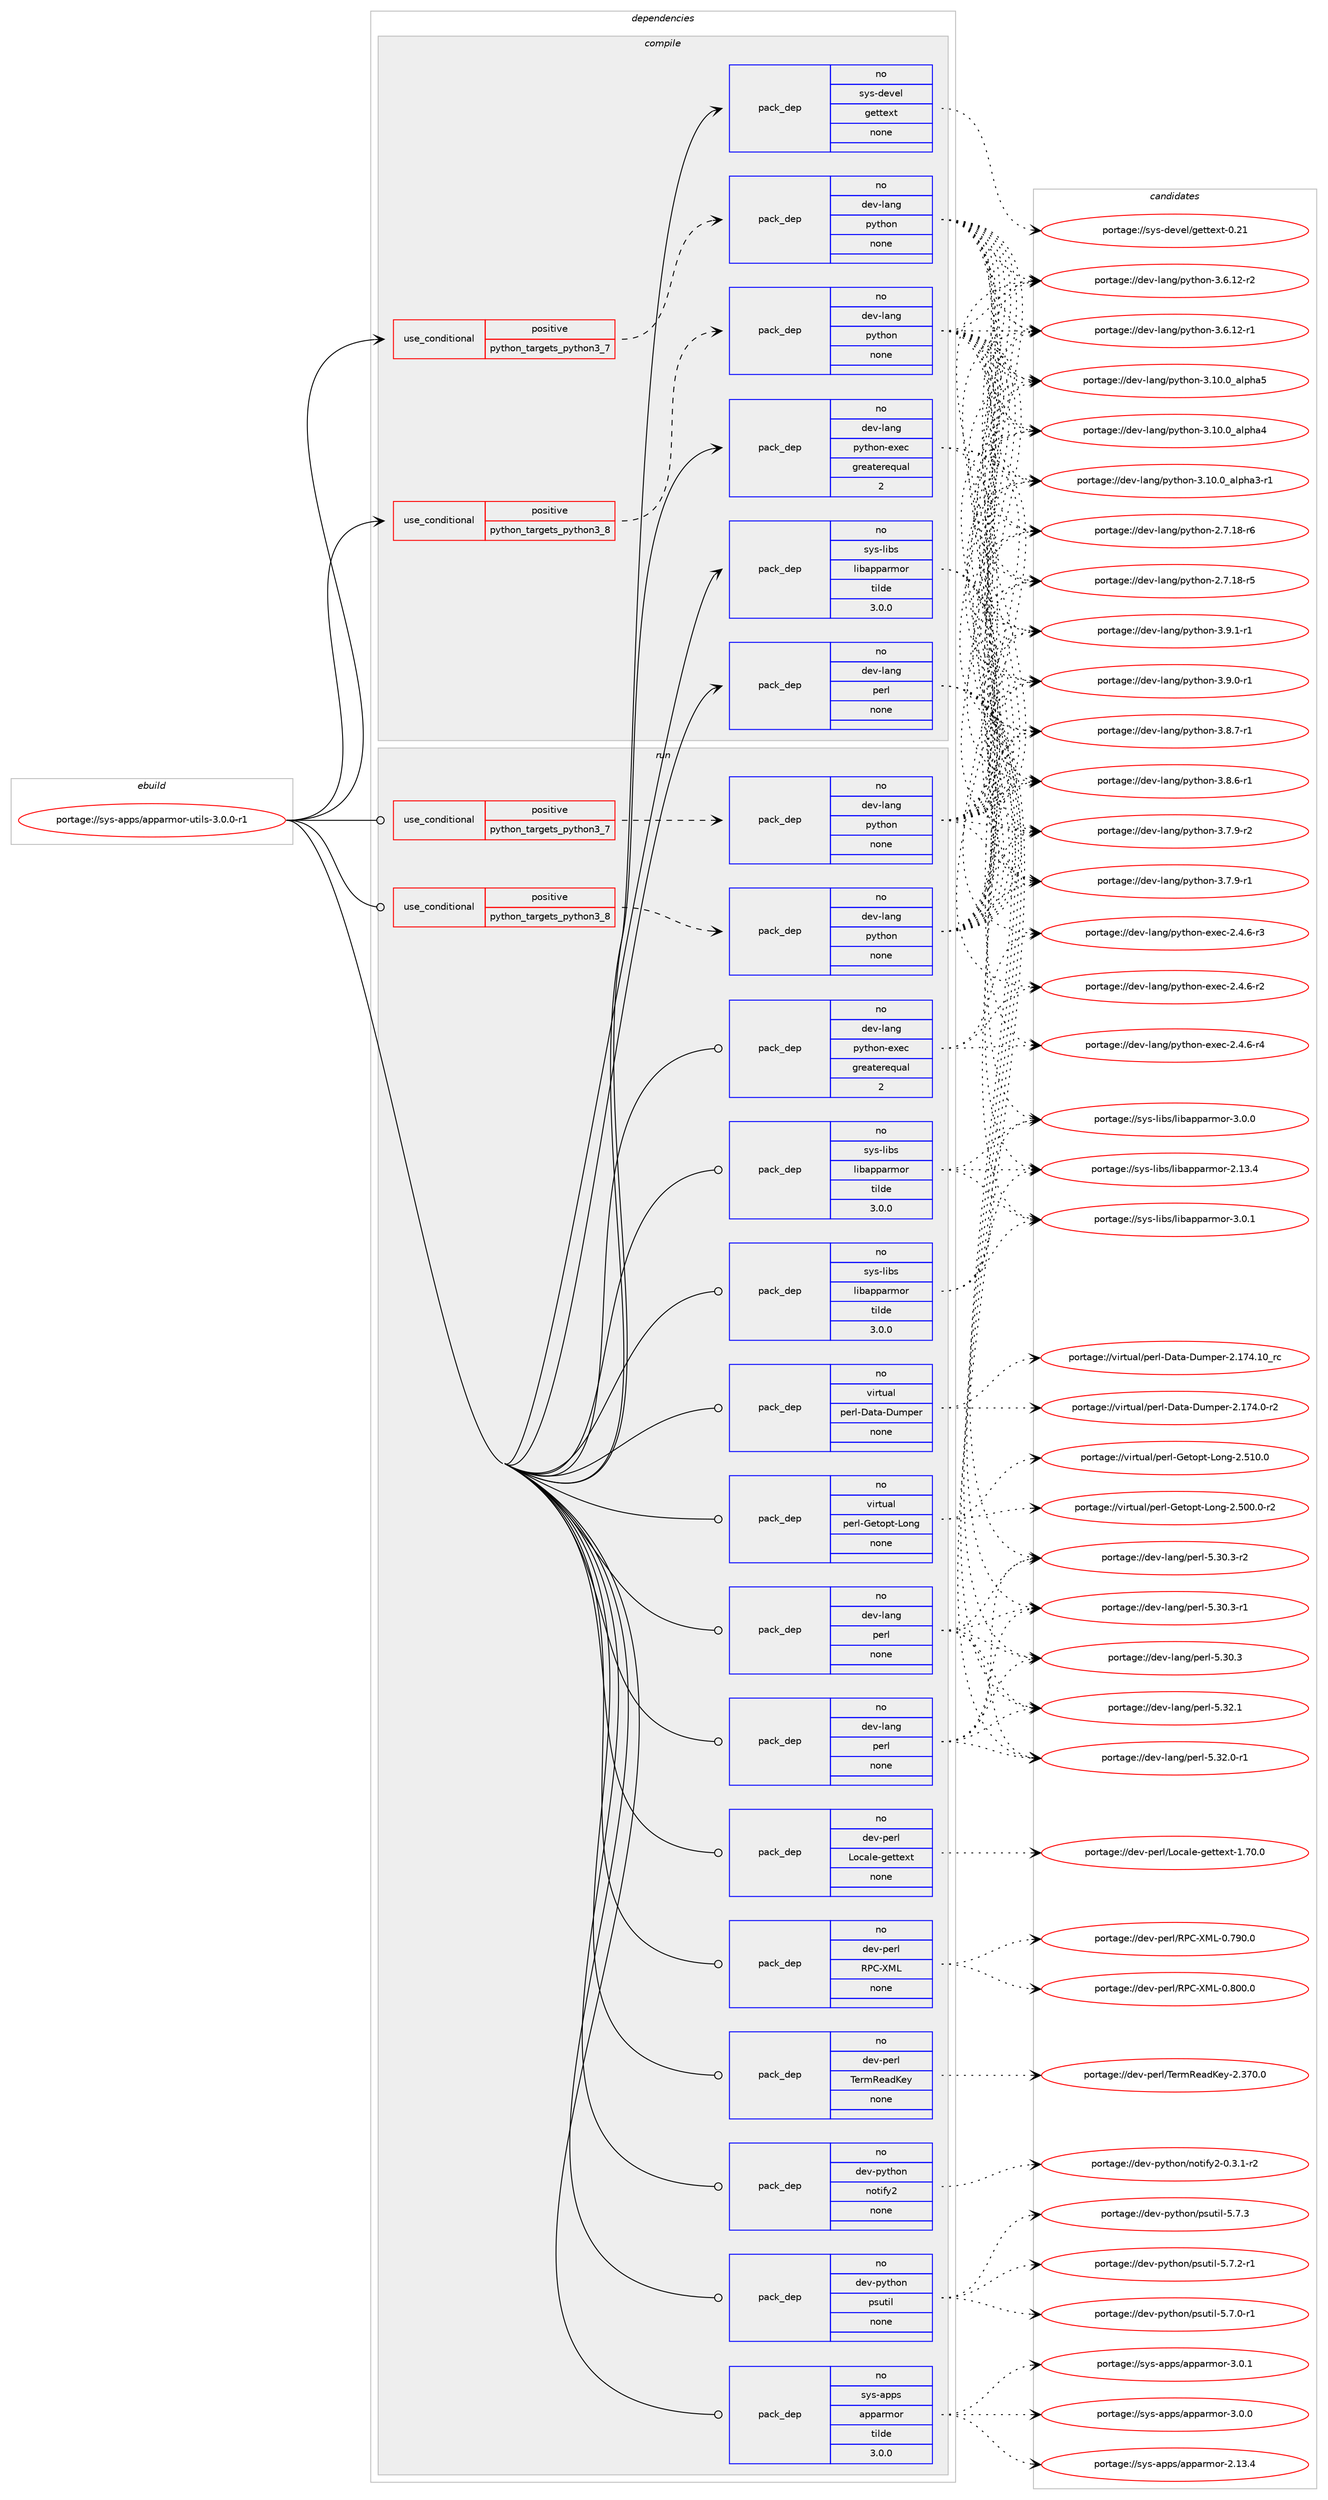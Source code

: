 digraph prolog {

# *************
# Graph options
# *************

newrank=true;
concentrate=true;
compound=true;
graph [rankdir=LR,fontname=Helvetica,fontsize=10,ranksep=1.5];#, ranksep=2.5, nodesep=0.2];
edge  [arrowhead=vee];
node  [fontname=Helvetica,fontsize=10];

# **********
# The ebuild
# **********

subgraph cluster_leftcol {
color=gray;
rank=same;
label=<<i>ebuild</i>>;
id [label="portage://sys-apps/apparmor-utils-3.0.0-r1", color=red, width=4, href="../sys-apps/apparmor-utils-3.0.0-r1.svg"];
}

# ****************
# The dependencies
# ****************

subgraph cluster_midcol {
color=gray;
label=<<i>dependencies</i>>;
subgraph cluster_compile {
fillcolor="#eeeeee";
style=filled;
label=<<i>compile</i>>;
subgraph cond3525 {
dependency11327 [label=<<TABLE BORDER="0" CELLBORDER="1" CELLSPACING="0" CELLPADDING="4"><TR><TD ROWSPAN="3" CELLPADDING="10">use_conditional</TD></TR><TR><TD>positive</TD></TR><TR><TD>python_targets_python3_7</TD></TR></TABLE>>, shape=none, color=red];
subgraph pack7691 {
dependency11328 [label=<<TABLE BORDER="0" CELLBORDER="1" CELLSPACING="0" CELLPADDING="4" WIDTH="220"><TR><TD ROWSPAN="6" CELLPADDING="30">pack_dep</TD></TR><TR><TD WIDTH="110">no</TD></TR><TR><TD>dev-lang</TD></TR><TR><TD>python</TD></TR><TR><TD>none</TD></TR><TR><TD></TD></TR></TABLE>>, shape=none, color=blue];
}
dependency11327:e -> dependency11328:w [weight=20,style="dashed",arrowhead="vee"];
}
id:e -> dependency11327:w [weight=20,style="solid",arrowhead="vee"];
subgraph cond3526 {
dependency11329 [label=<<TABLE BORDER="0" CELLBORDER="1" CELLSPACING="0" CELLPADDING="4"><TR><TD ROWSPAN="3" CELLPADDING="10">use_conditional</TD></TR><TR><TD>positive</TD></TR><TR><TD>python_targets_python3_8</TD></TR></TABLE>>, shape=none, color=red];
subgraph pack7692 {
dependency11330 [label=<<TABLE BORDER="0" CELLBORDER="1" CELLSPACING="0" CELLPADDING="4" WIDTH="220"><TR><TD ROWSPAN="6" CELLPADDING="30">pack_dep</TD></TR><TR><TD WIDTH="110">no</TD></TR><TR><TD>dev-lang</TD></TR><TR><TD>python</TD></TR><TR><TD>none</TD></TR><TR><TD></TD></TR></TABLE>>, shape=none, color=blue];
}
dependency11329:e -> dependency11330:w [weight=20,style="dashed",arrowhead="vee"];
}
id:e -> dependency11329:w [weight=20,style="solid",arrowhead="vee"];
subgraph pack7693 {
dependency11331 [label=<<TABLE BORDER="0" CELLBORDER="1" CELLSPACING="0" CELLPADDING="4" WIDTH="220"><TR><TD ROWSPAN="6" CELLPADDING="30">pack_dep</TD></TR><TR><TD WIDTH="110">no</TD></TR><TR><TD>dev-lang</TD></TR><TR><TD>perl</TD></TR><TR><TD>none</TD></TR><TR><TD></TD></TR></TABLE>>, shape=none, color=blue];
}
id:e -> dependency11331:w [weight=20,style="solid",arrowhead="vee"];
subgraph pack7694 {
dependency11332 [label=<<TABLE BORDER="0" CELLBORDER="1" CELLSPACING="0" CELLPADDING="4" WIDTH="220"><TR><TD ROWSPAN="6" CELLPADDING="30">pack_dep</TD></TR><TR><TD WIDTH="110">no</TD></TR><TR><TD>dev-lang</TD></TR><TR><TD>python-exec</TD></TR><TR><TD>greaterequal</TD></TR><TR><TD>2</TD></TR></TABLE>>, shape=none, color=blue];
}
id:e -> dependency11332:w [weight=20,style="solid",arrowhead="vee"];
subgraph pack7695 {
dependency11333 [label=<<TABLE BORDER="0" CELLBORDER="1" CELLSPACING="0" CELLPADDING="4" WIDTH="220"><TR><TD ROWSPAN="6" CELLPADDING="30">pack_dep</TD></TR><TR><TD WIDTH="110">no</TD></TR><TR><TD>sys-devel</TD></TR><TR><TD>gettext</TD></TR><TR><TD>none</TD></TR><TR><TD></TD></TR></TABLE>>, shape=none, color=blue];
}
id:e -> dependency11333:w [weight=20,style="solid",arrowhead="vee"];
subgraph pack7696 {
dependency11334 [label=<<TABLE BORDER="0" CELLBORDER="1" CELLSPACING="0" CELLPADDING="4" WIDTH="220"><TR><TD ROWSPAN="6" CELLPADDING="30">pack_dep</TD></TR><TR><TD WIDTH="110">no</TD></TR><TR><TD>sys-libs</TD></TR><TR><TD>libapparmor</TD></TR><TR><TD>tilde</TD></TR><TR><TD>3.0.0</TD></TR></TABLE>>, shape=none, color=blue];
}
id:e -> dependency11334:w [weight=20,style="solid",arrowhead="vee"];
}
subgraph cluster_compileandrun {
fillcolor="#eeeeee";
style=filled;
label=<<i>compile and run</i>>;
}
subgraph cluster_run {
fillcolor="#eeeeee";
style=filled;
label=<<i>run</i>>;
subgraph cond3527 {
dependency11335 [label=<<TABLE BORDER="0" CELLBORDER="1" CELLSPACING="0" CELLPADDING="4"><TR><TD ROWSPAN="3" CELLPADDING="10">use_conditional</TD></TR><TR><TD>positive</TD></TR><TR><TD>python_targets_python3_7</TD></TR></TABLE>>, shape=none, color=red];
subgraph pack7697 {
dependency11336 [label=<<TABLE BORDER="0" CELLBORDER="1" CELLSPACING="0" CELLPADDING="4" WIDTH="220"><TR><TD ROWSPAN="6" CELLPADDING="30">pack_dep</TD></TR><TR><TD WIDTH="110">no</TD></TR><TR><TD>dev-lang</TD></TR><TR><TD>python</TD></TR><TR><TD>none</TD></TR><TR><TD></TD></TR></TABLE>>, shape=none, color=blue];
}
dependency11335:e -> dependency11336:w [weight=20,style="dashed",arrowhead="vee"];
}
id:e -> dependency11335:w [weight=20,style="solid",arrowhead="odot"];
subgraph cond3528 {
dependency11337 [label=<<TABLE BORDER="0" CELLBORDER="1" CELLSPACING="0" CELLPADDING="4"><TR><TD ROWSPAN="3" CELLPADDING="10">use_conditional</TD></TR><TR><TD>positive</TD></TR><TR><TD>python_targets_python3_8</TD></TR></TABLE>>, shape=none, color=red];
subgraph pack7698 {
dependency11338 [label=<<TABLE BORDER="0" CELLBORDER="1" CELLSPACING="0" CELLPADDING="4" WIDTH="220"><TR><TD ROWSPAN="6" CELLPADDING="30">pack_dep</TD></TR><TR><TD WIDTH="110">no</TD></TR><TR><TD>dev-lang</TD></TR><TR><TD>python</TD></TR><TR><TD>none</TD></TR><TR><TD></TD></TR></TABLE>>, shape=none, color=blue];
}
dependency11337:e -> dependency11338:w [weight=20,style="dashed",arrowhead="vee"];
}
id:e -> dependency11337:w [weight=20,style="solid",arrowhead="odot"];
subgraph pack7699 {
dependency11339 [label=<<TABLE BORDER="0" CELLBORDER="1" CELLSPACING="0" CELLPADDING="4" WIDTH="220"><TR><TD ROWSPAN="6" CELLPADDING="30">pack_dep</TD></TR><TR><TD WIDTH="110">no</TD></TR><TR><TD>dev-lang</TD></TR><TR><TD>perl</TD></TR><TR><TD>none</TD></TR><TR><TD></TD></TR></TABLE>>, shape=none, color=blue];
}
id:e -> dependency11339:w [weight=20,style="solid",arrowhead="odot"];
subgraph pack7700 {
dependency11340 [label=<<TABLE BORDER="0" CELLBORDER="1" CELLSPACING="0" CELLPADDING="4" WIDTH="220"><TR><TD ROWSPAN="6" CELLPADDING="30">pack_dep</TD></TR><TR><TD WIDTH="110">no</TD></TR><TR><TD>dev-lang</TD></TR><TR><TD>perl</TD></TR><TR><TD>none</TD></TR><TR><TD></TD></TR></TABLE>>, shape=none, color=blue];
}
id:e -> dependency11340:w [weight=20,style="solid",arrowhead="odot"];
subgraph pack7701 {
dependency11341 [label=<<TABLE BORDER="0" CELLBORDER="1" CELLSPACING="0" CELLPADDING="4" WIDTH="220"><TR><TD ROWSPAN="6" CELLPADDING="30">pack_dep</TD></TR><TR><TD WIDTH="110">no</TD></TR><TR><TD>dev-lang</TD></TR><TR><TD>python-exec</TD></TR><TR><TD>greaterequal</TD></TR><TR><TD>2</TD></TR></TABLE>>, shape=none, color=blue];
}
id:e -> dependency11341:w [weight=20,style="solid",arrowhead="odot"];
subgraph pack7702 {
dependency11342 [label=<<TABLE BORDER="0" CELLBORDER="1" CELLSPACING="0" CELLPADDING="4" WIDTH="220"><TR><TD ROWSPAN="6" CELLPADDING="30">pack_dep</TD></TR><TR><TD WIDTH="110">no</TD></TR><TR><TD>dev-perl</TD></TR><TR><TD>Locale-gettext</TD></TR><TR><TD>none</TD></TR><TR><TD></TD></TR></TABLE>>, shape=none, color=blue];
}
id:e -> dependency11342:w [weight=20,style="solid",arrowhead="odot"];
subgraph pack7703 {
dependency11343 [label=<<TABLE BORDER="0" CELLBORDER="1" CELLSPACING="0" CELLPADDING="4" WIDTH="220"><TR><TD ROWSPAN="6" CELLPADDING="30">pack_dep</TD></TR><TR><TD WIDTH="110">no</TD></TR><TR><TD>dev-perl</TD></TR><TR><TD>RPC-XML</TD></TR><TR><TD>none</TD></TR><TR><TD></TD></TR></TABLE>>, shape=none, color=blue];
}
id:e -> dependency11343:w [weight=20,style="solid",arrowhead="odot"];
subgraph pack7704 {
dependency11344 [label=<<TABLE BORDER="0" CELLBORDER="1" CELLSPACING="0" CELLPADDING="4" WIDTH="220"><TR><TD ROWSPAN="6" CELLPADDING="30">pack_dep</TD></TR><TR><TD WIDTH="110">no</TD></TR><TR><TD>dev-perl</TD></TR><TR><TD>TermReadKey</TD></TR><TR><TD>none</TD></TR><TR><TD></TD></TR></TABLE>>, shape=none, color=blue];
}
id:e -> dependency11344:w [weight=20,style="solid",arrowhead="odot"];
subgraph pack7705 {
dependency11345 [label=<<TABLE BORDER="0" CELLBORDER="1" CELLSPACING="0" CELLPADDING="4" WIDTH="220"><TR><TD ROWSPAN="6" CELLPADDING="30">pack_dep</TD></TR><TR><TD WIDTH="110">no</TD></TR><TR><TD>dev-python</TD></TR><TR><TD>notify2</TD></TR><TR><TD>none</TD></TR><TR><TD></TD></TR></TABLE>>, shape=none, color=blue];
}
id:e -> dependency11345:w [weight=20,style="solid",arrowhead="odot"];
subgraph pack7706 {
dependency11346 [label=<<TABLE BORDER="0" CELLBORDER="1" CELLSPACING="0" CELLPADDING="4" WIDTH="220"><TR><TD ROWSPAN="6" CELLPADDING="30">pack_dep</TD></TR><TR><TD WIDTH="110">no</TD></TR><TR><TD>dev-python</TD></TR><TR><TD>psutil</TD></TR><TR><TD>none</TD></TR><TR><TD></TD></TR></TABLE>>, shape=none, color=blue];
}
id:e -> dependency11346:w [weight=20,style="solid",arrowhead="odot"];
subgraph pack7707 {
dependency11347 [label=<<TABLE BORDER="0" CELLBORDER="1" CELLSPACING="0" CELLPADDING="4" WIDTH="220"><TR><TD ROWSPAN="6" CELLPADDING="30">pack_dep</TD></TR><TR><TD WIDTH="110">no</TD></TR><TR><TD>sys-apps</TD></TR><TR><TD>apparmor</TD></TR><TR><TD>tilde</TD></TR><TR><TD>3.0.0</TD></TR></TABLE>>, shape=none, color=blue];
}
id:e -> dependency11347:w [weight=20,style="solid",arrowhead="odot"];
subgraph pack7708 {
dependency11348 [label=<<TABLE BORDER="0" CELLBORDER="1" CELLSPACING="0" CELLPADDING="4" WIDTH="220"><TR><TD ROWSPAN="6" CELLPADDING="30">pack_dep</TD></TR><TR><TD WIDTH="110">no</TD></TR><TR><TD>sys-libs</TD></TR><TR><TD>libapparmor</TD></TR><TR><TD>tilde</TD></TR><TR><TD>3.0.0</TD></TR></TABLE>>, shape=none, color=blue];
}
id:e -> dependency11348:w [weight=20,style="solid",arrowhead="odot"];
subgraph pack7709 {
dependency11349 [label=<<TABLE BORDER="0" CELLBORDER="1" CELLSPACING="0" CELLPADDING="4" WIDTH="220"><TR><TD ROWSPAN="6" CELLPADDING="30">pack_dep</TD></TR><TR><TD WIDTH="110">no</TD></TR><TR><TD>sys-libs</TD></TR><TR><TD>libapparmor</TD></TR><TR><TD>tilde</TD></TR><TR><TD>3.0.0</TD></TR></TABLE>>, shape=none, color=blue];
}
id:e -> dependency11349:w [weight=20,style="solid",arrowhead="odot"];
subgraph pack7710 {
dependency11350 [label=<<TABLE BORDER="0" CELLBORDER="1" CELLSPACING="0" CELLPADDING="4" WIDTH="220"><TR><TD ROWSPAN="6" CELLPADDING="30">pack_dep</TD></TR><TR><TD WIDTH="110">no</TD></TR><TR><TD>virtual</TD></TR><TR><TD>perl-Data-Dumper</TD></TR><TR><TD>none</TD></TR><TR><TD></TD></TR></TABLE>>, shape=none, color=blue];
}
id:e -> dependency11350:w [weight=20,style="solid",arrowhead="odot"];
subgraph pack7711 {
dependency11351 [label=<<TABLE BORDER="0" CELLBORDER="1" CELLSPACING="0" CELLPADDING="4" WIDTH="220"><TR><TD ROWSPAN="6" CELLPADDING="30">pack_dep</TD></TR><TR><TD WIDTH="110">no</TD></TR><TR><TD>virtual</TD></TR><TR><TD>perl-Getopt-Long</TD></TR><TR><TD>none</TD></TR><TR><TD></TD></TR></TABLE>>, shape=none, color=blue];
}
id:e -> dependency11351:w [weight=20,style="solid",arrowhead="odot"];
}
}

# **************
# The candidates
# **************

subgraph cluster_choices {
rank=same;
color=gray;
label=<<i>candidates</i>>;

subgraph choice7691 {
color=black;
nodesep=1;
choice1001011184510897110103471121211161041111104551465746494511449 [label="portage://dev-lang/python-3.9.1-r1", color=red, width=4,href="../dev-lang/python-3.9.1-r1.svg"];
choice1001011184510897110103471121211161041111104551465746484511449 [label="portage://dev-lang/python-3.9.0-r1", color=red, width=4,href="../dev-lang/python-3.9.0-r1.svg"];
choice1001011184510897110103471121211161041111104551465646554511449 [label="portage://dev-lang/python-3.8.7-r1", color=red, width=4,href="../dev-lang/python-3.8.7-r1.svg"];
choice1001011184510897110103471121211161041111104551465646544511449 [label="portage://dev-lang/python-3.8.6-r1", color=red, width=4,href="../dev-lang/python-3.8.6-r1.svg"];
choice1001011184510897110103471121211161041111104551465546574511450 [label="portage://dev-lang/python-3.7.9-r2", color=red, width=4,href="../dev-lang/python-3.7.9-r2.svg"];
choice1001011184510897110103471121211161041111104551465546574511449 [label="portage://dev-lang/python-3.7.9-r1", color=red, width=4,href="../dev-lang/python-3.7.9-r1.svg"];
choice100101118451089711010347112121116104111110455146544649504511450 [label="portage://dev-lang/python-3.6.12-r2", color=red, width=4,href="../dev-lang/python-3.6.12-r2.svg"];
choice100101118451089711010347112121116104111110455146544649504511449 [label="portage://dev-lang/python-3.6.12-r1", color=red, width=4,href="../dev-lang/python-3.6.12-r1.svg"];
choice1001011184510897110103471121211161041111104551464948464895971081121049753 [label="portage://dev-lang/python-3.10.0_alpha5", color=red, width=4,href="../dev-lang/python-3.10.0_alpha5.svg"];
choice1001011184510897110103471121211161041111104551464948464895971081121049752 [label="portage://dev-lang/python-3.10.0_alpha4", color=red, width=4,href="../dev-lang/python-3.10.0_alpha4.svg"];
choice10010111845108971101034711212111610411111045514649484648959710811210497514511449 [label="portage://dev-lang/python-3.10.0_alpha3-r1", color=red, width=4,href="../dev-lang/python-3.10.0_alpha3-r1.svg"];
choice100101118451089711010347112121116104111110455046554649564511454 [label="portage://dev-lang/python-2.7.18-r6", color=red, width=4,href="../dev-lang/python-2.7.18-r6.svg"];
choice100101118451089711010347112121116104111110455046554649564511453 [label="portage://dev-lang/python-2.7.18-r5", color=red, width=4,href="../dev-lang/python-2.7.18-r5.svg"];
dependency11328:e -> choice1001011184510897110103471121211161041111104551465746494511449:w [style=dotted,weight="100"];
dependency11328:e -> choice1001011184510897110103471121211161041111104551465746484511449:w [style=dotted,weight="100"];
dependency11328:e -> choice1001011184510897110103471121211161041111104551465646554511449:w [style=dotted,weight="100"];
dependency11328:e -> choice1001011184510897110103471121211161041111104551465646544511449:w [style=dotted,weight="100"];
dependency11328:e -> choice1001011184510897110103471121211161041111104551465546574511450:w [style=dotted,weight="100"];
dependency11328:e -> choice1001011184510897110103471121211161041111104551465546574511449:w [style=dotted,weight="100"];
dependency11328:e -> choice100101118451089711010347112121116104111110455146544649504511450:w [style=dotted,weight="100"];
dependency11328:e -> choice100101118451089711010347112121116104111110455146544649504511449:w [style=dotted,weight="100"];
dependency11328:e -> choice1001011184510897110103471121211161041111104551464948464895971081121049753:w [style=dotted,weight="100"];
dependency11328:e -> choice1001011184510897110103471121211161041111104551464948464895971081121049752:w [style=dotted,weight="100"];
dependency11328:e -> choice10010111845108971101034711212111610411111045514649484648959710811210497514511449:w [style=dotted,weight="100"];
dependency11328:e -> choice100101118451089711010347112121116104111110455046554649564511454:w [style=dotted,weight="100"];
dependency11328:e -> choice100101118451089711010347112121116104111110455046554649564511453:w [style=dotted,weight="100"];
}
subgraph choice7692 {
color=black;
nodesep=1;
choice1001011184510897110103471121211161041111104551465746494511449 [label="portage://dev-lang/python-3.9.1-r1", color=red, width=4,href="../dev-lang/python-3.9.1-r1.svg"];
choice1001011184510897110103471121211161041111104551465746484511449 [label="portage://dev-lang/python-3.9.0-r1", color=red, width=4,href="../dev-lang/python-3.9.0-r1.svg"];
choice1001011184510897110103471121211161041111104551465646554511449 [label="portage://dev-lang/python-3.8.7-r1", color=red, width=4,href="../dev-lang/python-3.8.7-r1.svg"];
choice1001011184510897110103471121211161041111104551465646544511449 [label="portage://dev-lang/python-3.8.6-r1", color=red, width=4,href="../dev-lang/python-3.8.6-r1.svg"];
choice1001011184510897110103471121211161041111104551465546574511450 [label="portage://dev-lang/python-3.7.9-r2", color=red, width=4,href="../dev-lang/python-3.7.9-r2.svg"];
choice1001011184510897110103471121211161041111104551465546574511449 [label="portage://dev-lang/python-3.7.9-r1", color=red, width=4,href="../dev-lang/python-3.7.9-r1.svg"];
choice100101118451089711010347112121116104111110455146544649504511450 [label="portage://dev-lang/python-3.6.12-r2", color=red, width=4,href="../dev-lang/python-3.6.12-r2.svg"];
choice100101118451089711010347112121116104111110455146544649504511449 [label="portage://dev-lang/python-3.6.12-r1", color=red, width=4,href="../dev-lang/python-3.6.12-r1.svg"];
choice1001011184510897110103471121211161041111104551464948464895971081121049753 [label="portage://dev-lang/python-3.10.0_alpha5", color=red, width=4,href="../dev-lang/python-3.10.0_alpha5.svg"];
choice1001011184510897110103471121211161041111104551464948464895971081121049752 [label="portage://dev-lang/python-3.10.0_alpha4", color=red, width=4,href="../dev-lang/python-3.10.0_alpha4.svg"];
choice10010111845108971101034711212111610411111045514649484648959710811210497514511449 [label="portage://dev-lang/python-3.10.0_alpha3-r1", color=red, width=4,href="../dev-lang/python-3.10.0_alpha3-r1.svg"];
choice100101118451089711010347112121116104111110455046554649564511454 [label="portage://dev-lang/python-2.7.18-r6", color=red, width=4,href="../dev-lang/python-2.7.18-r6.svg"];
choice100101118451089711010347112121116104111110455046554649564511453 [label="portage://dev-lang/python-2.7.18-r5", color=red, width=4,href="../dev-lang/python-2.7.18-r5.svg"];
dependency11330:e -> choice1001011184510897110103471121211161041111104551465746494511449:w [style=dotted,weight="100"];
dependency11330:e -> choice1001011184510897110103471121211161041111104551465746484511449:w [style=dotted,weight="100"];
dependency11330:e -> choice1001011184510897110103471121211161041111104551465646554511449:w [style=dotted,weight="100"];
dependency11330:e -> choice1001011184510897110103471121211161041111104551465646544511449:w [style=dotted,weight="100"];
dependency11330:e -> choice1001011184510897110103471121211161041111104551465546574511450:w [style=dotted,weight="100"];
dependency11330:e -> choice1001011184510897110103471121211161041111104551465546574511449:w [style=dotted,weight="100"];
dependency11330:e -> choice100101118451089711010347112121116104111110455146544649504511450:w [style=dotted,weight="100"];
dependency11330:e -> choice100101118451089711010347112121116104111110455146544649504511449:w [style=dotted,weight="100"];
dependency11330:e -> choice1001011184510897110103471121211161041111104551464948464895971081121049753:w [style=dotted,weight="100"];
dependency11330:e -> choice1001011184510897110103471121211161041111104551464948464895971081121049752:w [style=dotted,weight="100"];
dependency11330:e -> choice10010111845108971101034711212111610411111045514649484648959710811210497514511449:w [style=dotted,weight="100"];
dependency11330:e -> choice100101118451089711010347112121116104111110455046554649564511454:w [style=dotted,weight="100"];
dependency11330:e -> choice100101118451089711010347112121116104111110455046554649564511453:w [style=dotted,weight="100"];
}
subgraph choice7693 {
color=black;
nodesep=1;
choice10010111845108971101034711210111410845534651504649 [label="portage://dev-lang/perl-5.32.1", color=red, width=4,href="../dev-lang/perl-5.32.1.svg"];
choice100101118451089711010347112101114108455346515046484511449 [label="portage://dev-lang/perl-5.32.0-r1", color=red, width=4,href="../dev-lang/perl-5.32.0-r1.svg"];
choice100101118451089711010347112101114108455346514846514511450 [label="portage://dev-lang/perl-5.30.3-r2", color=red, width=4,href="../dev-lang/perl-5.30.3-r2.svg"];
choice100101118451089711010347112101114108455346514846514511449 [label="portage://dev-lang/perl-5.30.3-r1", color=red, width=4,href="../dev-lang/perl-5.30.3-r1.svg"];
choice10010111845108971101034711210111410845534651484651 [label="portage://dev-lang/perl-5.30.3", color=red, width=4,href="../dev-lang/perl-5.30.3.svg"];
dependency11331:e -> choice10010111845108971101034711210111410845534651504649:w [style=dotted,weight="100"];
dependency11331:e -> choice100101118451089711010347112101114108455346515046484511449:w [style=dotted,weight="100"];
dependency11331:e -> choice100101118451089711010347112101114108455346514846514511450:w [style=dotted,weight="100"];
dependency11331:e -> choice100101118451089711010347112101114108455346514846514511449:w [style=dotted,weight="100"];
dependency11331:e -> choice10010111845108971101034711210111410845534651484651:w [style=dotted,weight="100"];
}
subgraph choice7694 {
color=black;
nodesep=1;
choice10010111845108971101034711212111610411111045101120101994550465246544511452 [label="portage://dev-lang/python-exec-2.4.6-r4", color=red, width=4,href="../dev-lang/python-exec-2.4.6-r4.svg"];
choice10010111845108971101034711212111610411111045101120101994550465246544511451 [label="portage://dev-lang/python-exec-2.4.6-r3", color=red, width=4,href="../dev-lang/python-exec-2.4.6-r3.svg"];
choice10010111845108971101034711212111610411111045101120101994550465246544511450 [label="portage://dev-lang/python-exec-2.4.6-r2", color=red, width=4,href="../dev-lang/python-exec-2.4.6-r2.svg"];
dependency11332:e -> choice10010111845108971101034711212111610411111045101120101994550465246544511452:w [style=dotted,weight="100"];
dependency11332:e -> choice10010111845108971101034711212111610411111045101120101994550465246544511451:w [style=dotted,weight="100"];
dependency11332:e -> choice10010111845108971101034711212111610411111045101120101994550465246544511450:w [style=dotted,weight="100"];
}
subgraph choice7695 {
color=black;
nodesep=1;
choice11512111545100101118101108471031011161161011201164548465049 [label="portage://sys-devel/gettext-0.21", color=red, width=4,href="../sys-devel/gettext-0.21.svg"];
dependency11333:e -> choice11512111545100101118101108471031011161161011201164548465049:w [style=dotted,weight="100"];
}
subgraph choice7696 {
color=black;
nodesep=1;
choice115121115451081059811547108105989711211297114109111114455146484649 [label="portage://sys-libs/libapparmor-3.0.1", color=red, width=4,href="../sys-libs/libapparmor-3.0.1.svg"];
choice115121115451081059811547108105989711211297114109111114455146484648 [label="portage://sys-libs/libapparmor-3.0.0", color=red, width=4,href="../sys-libs/libapparmor-3.0.0.svg"];
choice11512111545108105981154710810598971121129711410911111445504649514652 [label="portage://sys-libs/libapparmor-2.13.4", color=red, width=4,href="../sys-libs/libapparmor-2.13.4.svg"];
dependency11334:e -> choice115121115451081059811547108105989711211297114109111114455146484649:w [style=dotted,weight="100"];
dependency11334:e -> choice115121115451081059811547108105989711211297114109111114455146484648:w [style=dotted,weight="100"];
dependency11334:e -> choice11512111545108105981154710810598971121129711410911111445504649514652:w [style=dotted,weight="100"];
}
subgraph choice7697 {
color=black;
nodesep=1;
choice1001011184510897110103471121211161041111104551465746494511449 [label="portage://dev-lang/python-3.9.1-r1", color=red, width=4,href="../dev-lang/python-3.9.1-r1.svg"];
choice1001011184510897110103471121211161041111104551465746484511449 [label="portage://dev-lang/python-3.9.0-r1", color=red, width=4,href="../dev-lang/python-3.9.0-r1.svg"];
choice1001011184510897110103471121211161041111104551465646554511449 [label="portage://dev-lang/python-3.8.7-r1", color=red, width=4,href="../dev-lang/python-3.8.7-r1.svg"];
choice1001011184510897110103471121211161041111104551465646544511449 [label="portage://dev-lang/python-3.8.6-r1", color=red, width=4,href="../dev-lang/python-3.8.6-r1.svg"];
choice1001011184510897110103471121211161041111104551465546574511450 [label="portage://dev-lang/python-3.7.9-r2", color=red, width=4,href="../dev-lang/python-3.7.9-r2.svg"];
choice1001011184510897110103471121211161041111104551465546574511449 [label="portage://dev-lang/python-3.7.9-r1", color=red, width=4,href="../dev-lang/python-3.7.9-r1.svg"];
choice100101118451089711010347112121116104111110455146544649504511450 [label="portage://dev-lang/python-3.6.12-r2", color=red, width=4,href="../dev-lang/python-3.6.12-r2.svg"];
choice100101118451089711010347112121116104111110455146544649504511449 [label="portage://dev-lang/python-3.6.12-r1", color=red, width=4,href="../dev-lang/python-3.6.12-r1.svg"];
choice1001011184510897110103471121211161041111104551464948464895971081121049753 [label="portage://dev-lang/python-3.10.0_alpha5", color=red, width=4,href="../dev-lang/python-3.10.0_alpha5.svg"];
choice1001011184510897110103471121211161041111104551464948464895971081121049752 [label="portage://dev-lang/python-3.10.0_alpha4", color=red, width=4,href="../dev-lang/python-3.10.0_alpha4.svg"];
choice10010111845108971101034711212111610411111045514649484648959710811210497514511449 [label="portage://dev-lang/python-3.10.0_alpha3-r1", color=red, width=4,href="../dev-lang/python-3.10.0_alpha3-r1.svg"];
choice100101118451089711010347112121116104111110455046554649564511454 [label="portage://dev-lang/python-2.7.18-r6", color=red, width=4,href="../dev-lang/python-2.7.18-r6.svg"];
choice100101118451089711010347112121116104111110455046554649564511453 [label="portage://dev-lang/python-2.7.18-r5", color=red, width=4,href="../dev-lang/python-2.7.18-r5.svg"];
dependency11336:e -> choice1001011184510897110103471121211161041111104551465746494511449:w [style=dotted,weight="100"];
dependency11336:e -> choice1001011184510897110103471121211161041111104551465746484511449:w [style=dotted,weight="100"];
dependency11336:e -> choice1001011184510897110103471121211161041111104551465646554511449:w [style=dotted,weight="100"];
dependency11336:e -> choice1001011184510897110103471121211161041111104551465646544511449:w [style=dotted,weight="100"];
dependency11336:e -> choice1001011184510897110103471121211161041111104551465546574511450:w [style=dotted,weight="100"];
dependency11336:e -> choice1001011184510897110103471121211161041111104551465546574511449:w [style=dotted,weight="100"];
dependency11336:e -> choice100101118451089711010347112121116104111110455146544649504511450:w [style=dotted,weight="100"];
dependency11336:e -> choice100101118451089711010347112121116104111110455146544649504511449:w [style=dotted,weight="100"];
dependency11336:e -> choice1001011184510897110103471121211161041111104551464948464895971081121049753:w [style=dotted,weight="100"];
dependency11336:e -> choice1001011184510897110103471121211161041111104551464948464895971081121049752:w [style=dotted,weight="100"];
dependency11336:e -> choice10010111845108971101034711212111610411111045514649484648959710811210497514511449:w [style=dotted,weight="100"];
dependency11336:e -> choice100101118451089711010347112121116104111110455046554649564511454:w [style=dotted,weight="100"];
dependency11336:e -> choice100101118451089711010347112121116104111110455046554649564511453:w [style=dotted,weight="100"];
}
subgraph choice7698 {
color=black;
nodesep=1;
choice1001011184510897110103471121211161041111104551465746494511449 [label="portage://dev-lang/python-3.9.1-r1", color=red, width=4,href="../dev-lang/python-3.9.1-r1.svg"];
choice1001011184510897110103471121211161041111104551465746484511449 [label="portage://dev-lang/python-3.9.0-r1", color=red, width=4,href="../dev-lang/python-3.9.0-r1.svg"];
choice1001011184510897110103471121211161041111104551465646554511449 [label="portage://dev-lang/python-3.8.7-r1", color=red, width=4,href="../dev-lang/python-3.8.7-r1.svg"];
choice1001011184510897110103471121211161041111104551465646544511449 [label="portage://dev-lang/python-3.8.6-r1", color=red, width=4,href="../dev-lang/python-3.8.6-r1.svg"];
choice1001011184510897110103471121211161041111104551465546574511450 [label="portage://dev-lang/python-3.7.9-r2", color=red, width=4,href="../dev-lang/python-3.7.9-r2.svg"];
choice1001011184510897110103471121211161041111104551465546574511449 [label="portage://dev-lang/python-3.7.9-r1", color=red, width=4,href="../dev-lang/python-3.7.9-r1.svg"];
choice100101118451089711010347112121116104111110455146544649504511450 [label="portage://dev-lang/python-3.6.12-r2", color=red, width=4,href="../dev-lang/python-3.6.12-r2.svg"];
choice100101118451089711010347112121116104111110455146544649504511449 [label="portage://dev-lang/python-3.6.12-r1", color=red, width=4,href="../dev-lang/python-3.6.12-r1.svg"];
choice1001011184510897110103471121211161041111104551464948464895971081121049753 [label="portage://dev-lang/python-3.10.0_alpha5", color=red, width=4,href="../dev-lang/python-3.10.0_alpha5.svg"];
choice1001011184510897110103471121211161041111104551464948464895971081121049752 [label="portage://dev-lang/python-3.10.0_alpha4", color=red, width=4,href="../dev-lang/python-3.10.0_alpha4.svg"];
choice10010111845108971101034711212111610411111045514649484648959710811210497514511449 [label="portage://dev-lang/python-3.10.0_alpha3-r1", color=red, width=4,href="../dev-lang/python-3.10.0_alpha3-r1.svg"];
choice100101118451089711010347112121116104111110455046554649564511454 [label="portage://dev-lang/python-2.7.18-r6", color=red, width=4,href="../dev-lang/python-2.7.18-r6.svg"];
choice100101118451089711010347112121116104111110455046554649564511453 [label="portage://dev-lang/python-2.7.18-r5", color=red, width=4,href="../dev-lang/python-2.7.18-r5.svg"];
dependency11338:e -> choice1001011184510897110103471121211161041111104551465746494511449:w [style=dotted,weight="100"];
dependency11338:e -> choice1001011184510897110103471121211161041111104551465746484511449:w [style=dotted,weight="100"];
dependency11338:e -> choice1001011184510897110103471121211161041111104551465646554511449:w [style=dotted,weight="100"];
dependency11338:e -> choice1001011184510897110103471121211161041111104551465646544511449:w [style=dotted,weight="100"];
dependency11338:e -> choice1001011184510897110103471121211161041111104551465546574511450:w [style=dotted,weight="100"];
dependency11338:e -> choice1001011184510897110103471121211161041111104551465546574511449:w [style=dotted,weight="100"];
dependency11338:e -> choice100101118451089711010347112121116104111110455146544649504511450:w [style=dotted,weight="100"];
dependency11338:e -> choice100101118451089711010347112121116104111110455146544649504511449:w [style=dotted,weight="100"];
dependency11338:e -> choice1001011184510897110103471121211161041111104551464948464895971081121049753:w [style=dotted,weight="100"];
dependency11338:e -> choice1001011184510897110103471121211161041111104551464948464895971081121049752:w [style=dotted,weight="100"];
dependency11338:e -> choice10010111845108971101034711212111610411111045514649484648959710811210497514511449:w [style=dotted,weight="100"];
dependency11338:e -> choice100101118451089711010347112121116104111110455046554649564511454:w [style=dotted,weight="100"];
dependency11338:e -> choice100101118451089711010347112121116104111110455046554649564511453:w [style=dotted,weight="100"];
}
subgraph choice7699 {
color=black;
nodesep=1;
choice10010111845108971101034711210111410845534651504649 [label="portage://dev-lang/perl-5.32.1", color=red, width=4,href="../dev-lang/perl-5.32.1.svg"];
choice100101118451089711010347112101114108455346515046484511449 [label="portage://dev-lang/perl-5.32.0-r1", color=red, width=4,href="../dev-lang/perl-5.32.0-r1.svg"];
choice100101118451089711010347112101114108455346514846514511450 [label="portage://dev-lang/perl-5.30.3-r2", color=red, width=4,href="../dev-lang/perl-5.30.3-r2.svg"];
choice100101118451089711010347112101114108455346514846514511449 [label="portage://dev-lang/perl-5.30.3-r1", color=red, width=4,href="../dev-lang/perl-5.30.3-r1.svg"];
choice10010111845108971101034711210111410845534651484651 [label="portage://dev-lang/perl-5.30.3", color=red, width=4,href="../dev-lang/perl-5.30.3.svg"];
dependency11339:e -> choice10010111845108971101034711210111410845534651504649:w [style=dotted,weight="100"];
dependency11339:e -> choice100101118451089711010347112101114108455346515046484511449:w [style=dotted,weight="100"];
dependency11339:e -> choice100101118451089711010347112101114108455346514846514511450:w [style=dotted,weight="100"];
dependency11339:e -> choice100101118451089711010347112101114108455346514846514511449:w [style=dotted,weight="100"];
dependency11339:e -> choice10010111845108971101034711210111410845534651484651:w [style=dotted,weight="100"];
}
subgraph choice7700 {
color=black;
nodesep=1;
choice10010111845108971101034711210111410845534651504649 [label="portage://dev-lang/perl-5.32.1", color=red, width=4,href="../dev-lang/perl-5.32.1.svg"];
choice100101118451089711010347112101114108455346515046484511449 [label="portage://dev-lang/perl-5.32.0-r1", color=red, width=4,href="../dev-lang/perl-5.32.0-r1.svg"];
choice100101118451089711010347112101114108455346514846514511450 [label="portage://dev-lang/perl-5.30.3-r2", color=red, width=4,href="../dev-lang/perl-5.30.3-r2.svg"];
choice100101118451089711010347112101114108455346514846514511449 [label="portage://dev-lang/perl-5.30.3-r1", color=red, width=4,href="../dev-lang/perl-5.30.3-r1.svg"];
choice10010111845108971101034711210111410845534651484651 [label="portage://dev-lang/perl-5.30.3", color=red, width=4,href="../dev-lang/perl-5.30.3.svg"];
dependency11340:e -> choice10010111845108971101034711210111410845534651504649:w [style=dotted,weight="100"];
dependency11340:e -> choice100101118451089711010347112101114108455346515046484511449:w [style=dotted,weight="100"];
dependency11340:e -> choice100101118451089711010347112101114108455346514846514511450:w [style=dotted,weight="100"];
dependency11340:e -> choice100101118451089711010347112101114108455346514846514511449:w [style=dotted,weight="100"];
dependency11340:e -> choice10010111845108971101034711210111410845534651484651:w [style=dotted,weight="100"];
}
subgraph choice7701 {
color=black;
nodesep=1;
choice10010111845108971101034711212111610411111045101120101994550465246544511452 [label="portage://dev-lang/python-exec-2.4.6-r4", color=red, width=4,href="../dev-lang/python-exec-2.4.6-r4.svg"];
choice10010111845108971101034711212111610411111045101120101994550465246544511451 [label="portage://dev-lang/python-exec-2.4.6-r3", color=red, width=4,href="../dev-lang/python-exec-2.4.6-r3.svg"];
choice10010111845108971101034711212111610411111045101120101994550465246544511450 [label="portage://dev-lang/python-exec-2.4.6-r2", color=red, width=4,href="../dev-lang/python-exec-2.4.6-r2.svg"];
dependency11341:e -> choice10010111845108971101034711212111610411111045101120101994550465246544511452:w [style=dotted,weight="100"];
dependency11341:e -> choice10010111845108971101034711212111610411111045101120101994550465246544511451:w [style=dotted,weight="100"];
dependency11341:e -> choice10010111845108971101034711212111610411111045101120101994550465246544511450:w [style=dotted,weight="100"];
}
subgraph choice7702 {
color=black;
nodesep=1;
choice10010111845112101114108477611199971081014510310111611610112011645494655484648 [label="portage://dev-perl/Locale-gettext-1.70.0", color=red, width=4,href="../dev-perl/Locale-gettext-1.70.0.svg"];
dependency11342:e -> choice10010111845112101114108477611199971081014510310111611610112011645494655484648:w [style=dotted,weight="100"];
}
subgraph choice7703 {
color=black;
nodesep=1;
choice1001011184511210111410847828067458877764548465648484648 [label="portage://dev-perl/RPC-XML-0.800.0", color=red, width=4,href="../dev-perl/RPC-XML-0.800.0.svg"];
choice1001011184511210111410847828067458877764548465557484648 [label="portage://dev-perl/RPC-XML-0.790.0", color=red, width=4,href="../dev-perl/RPC-XML-0.790.0.svg"];
dependency11343:e -> choice1001011184511210111410847828067458877764548465648484648:w [style=dotted,weight="100"];
dependency11343:e -> choice1001011184511210111410847828067458877764548465557484648:w [style=dotted,weight="100"];
}
subgraph choice7704 {
color=black;
nodesep=1;
choice1001011184511210111410847841011141098210197100751011214550465155484648 [label="portage://dev-perl/TermReadKey-2.370.0", color=red, width=4,href="../dev-perl/TermReadKey-2.370.0.svg"];
dependency11344:e -> choice1001011184511210111410847841011141098210197100751011214550465155484648:w [style=dotted,weight="100"];
}
subgraph choice7705 {
color=black;
nodesep=1;
choice1001011184511212111610411111047110111116105102121504548465146494511450 [label="portage://dev-python/notify2-0.3.1-r2", color=red, width=4,href="../dev-python/notify2-0.3.1-r2.svg"];
dependency11345:e -> choice1001011184511212111610411111047110111116105102121504548465146494511450:w [style=dotted,weight="100"];
}
subgraph choice7706 {
color=black;
nodesep=1;
choice1001011184511212111610411111047112115117116105108455346554651 [label="portage://dev-python/psutil-5.7.3", color=red, width=4,href="../dev-python/psutil-5.7.3.svg"];
choice10010111845112121116104111110471121151171161051084553465546504511449 [label="portage://dev-python/psutil-5.7.2-r1", color=red, width=4,href="../dev-python/psutil-5.7.2-r1.svg"];
choice10010111845112121116104111110471121151171161051084553465546484511449 [label="portage://dev-python/psutil-5.7.0-r1", color=red, width=4,href="../dev-python/psutil-5.7.0-r1.svg"];
dependency11346:e -> choice1001011184511212111610411111047112115117116105108455346554651:w [style=dotted,weight="100"];
dependency11346:e -> choice10010111845112121116104111110471121151171161051084553465546504511449:w [style=dotted,weight="100"];
dependency11346:e -> choice10010111845112121116104111110471121151171161051084553465546484511449:w [style=dotted,weight="100"];
}
subgraph choice7707 {
color=black;
nodesep=1;
choice1151211154597112112115479711211297114109111114455146484649 [label="portage://sys-apps/apparmor-3.0.1", color=red, width=4,href="../sys-apps/apparmor-3.0.1.svg"];
choice1151211154597112112115479711211297114109111114455146484648 [label="portage://sys-apps/apparmor-3.0.0", color=red, width=4,href="../sys-apps/apparmor-3.0.0.svg"];
choice115121115459711211211547971121129711410911111445504649514652 [label="portage://sys-apps/apparmor-2.13.4", color=red, width=4,href="../sys-apps/apparmor-2.13.4.svg"];
dependency11347:e -> choice1151211154597112112115479711211297114109111114455146484649:w [style=dotted,weight="100"];
dependency11347:e -> choice1151211154597112112115479711211297114109111114455146484648:w [style=dotted,weight="100"];
dependency11347:e -> choice115121115459711211211547971121129711410911111445504649514652:w [style=dotted,weight="100"];
}
subgraph choice7708 {
color=black;
nodesep=1;
choice115121115451081059811547108105989711211297114109111114455146484649 [label="portage://sys-libs/libapparmor-3.0.1", color=red, width=4,href="../sys-libs/libapparmor-3.0.1.svg"];
choice115121115451081059811547108105989711211297114109111114455146484648 [label="portage://sys-libs/libapparmor-3.0.0", color=red, width=4,href="../sys-libs/libapparmor-3.0.0.svg"];
choice11512111545108105981154710810598971121129711410911111445504649514652 [label="portage://sys-libs/libapparmor-2.13.4", color=red, width=4,href="../sys-libs/libapparmor-2.13.4.svg"];
dependency11348:e -> choice115121115451081059811547108105989711211297114109111114455146484649:w [style=dotted,weight="100"];
dependency11348:e -> choice115121115451081059811547108105989711211297114109111114455146484648:w [style=dotted,weight="100"];
dependency11348:e -> choice11512111545108105981154710810598971121129711410911111445504649514652:w [style=dotted,weight="100"];
}
subgraph choice7709 {
color=black;
nodesep=1;
choice115121115451081059811547108105989711211297114109111114455146484649 [label="portage://sys-libs/libapparmor-3.0.1", color=red, width=4,href="../sys-libs/libapparmor-3.0.1.svg"];
choice115121115451081059811547108105989711211297114109111114455146484648 [label="portage://sys-libs/libapparmor-3.0.0", color=red, width=4,href="../sys-libs/libapparmor-3.0.0.svg"];
choice11512111545108105981154710810598971121129711410911111445504649514652 [label="portage://sys-libs/libapparmor-2.13.4", color=red, width=4,href="../sys-libs/libapparmor-2.13.4.svg"];
dependency11349:e -> choice115121115451081059811547108105989711211297114109111114455146484649:w [style=dotted,weight="100"];
dependency11349:e -> choice115121115451081059811547108105989711211297114109111114455146484648:w [style=dotted,weight="100"];
dependency11349:e -> choice11512111545108105981154710810598971121129711410911111445504649514652:w [style=dotted,weight="100"];
}
subgraph choice7710 {
color=black;
nodesep=1;
choice11810511411611797108471121011141084568971169745681171091121011144550464955524649489511499 [label="portage://virtual/perl-Data-Dumper-2.174.10_rc", color=red, width=4,href="../virtual/perl-Data-Dumper-2.174.10_rc.svg"];
choice118105114116117971084711210111410845689711697456811710911210111445504649555246484511450 [label="portage://virtual/perl-Data-Dumper-2.174.0-r2", color=red, width=4,href="../virtual/perl-Data-Dumper-2.174.0-r2.svg"];
dependency11350:e -> choice11810511411611797108471121011141084568971169745681171091121011144550464955524649489511499:w [style=dotted,weight="100"];
dependency11350:e -> choice118105114116117971084711210111410845689711697456811710911210111445504649555246484511450:w [style=dotted,weight="100"];
}
subgraph choice7711 {
color=black;
nodesep=1;
choice1181051141161179710847112101114108457110111611111211645761111101034550465349484648 [label="portage://virtual/perl-Getopt-Long-2.510.0", color=red, width=4,href="../virtual/perl-Getopt-Long-2.510.0.svg"];
choice11810511411611797108471121011141084571101116111112116457611111010345504653484846484511450 [label="portage://virtual/perl-Getopt-Long-2.500.0-r2", color=red, width=4,href="../virtual/perl-Getopt-Long-2.500.0-r2.svg"];
dependency11351:e -> choice1181051141161179710847112101114108457110111611111211645761111101034550465349484648:w [style=dotted,weight="100"];
dependency11351:e -> choice11810511411611797108471121011141084571101116111112116457611111010345504653484846484511450:w [style=dotted,weight="100"];
}
}

}

